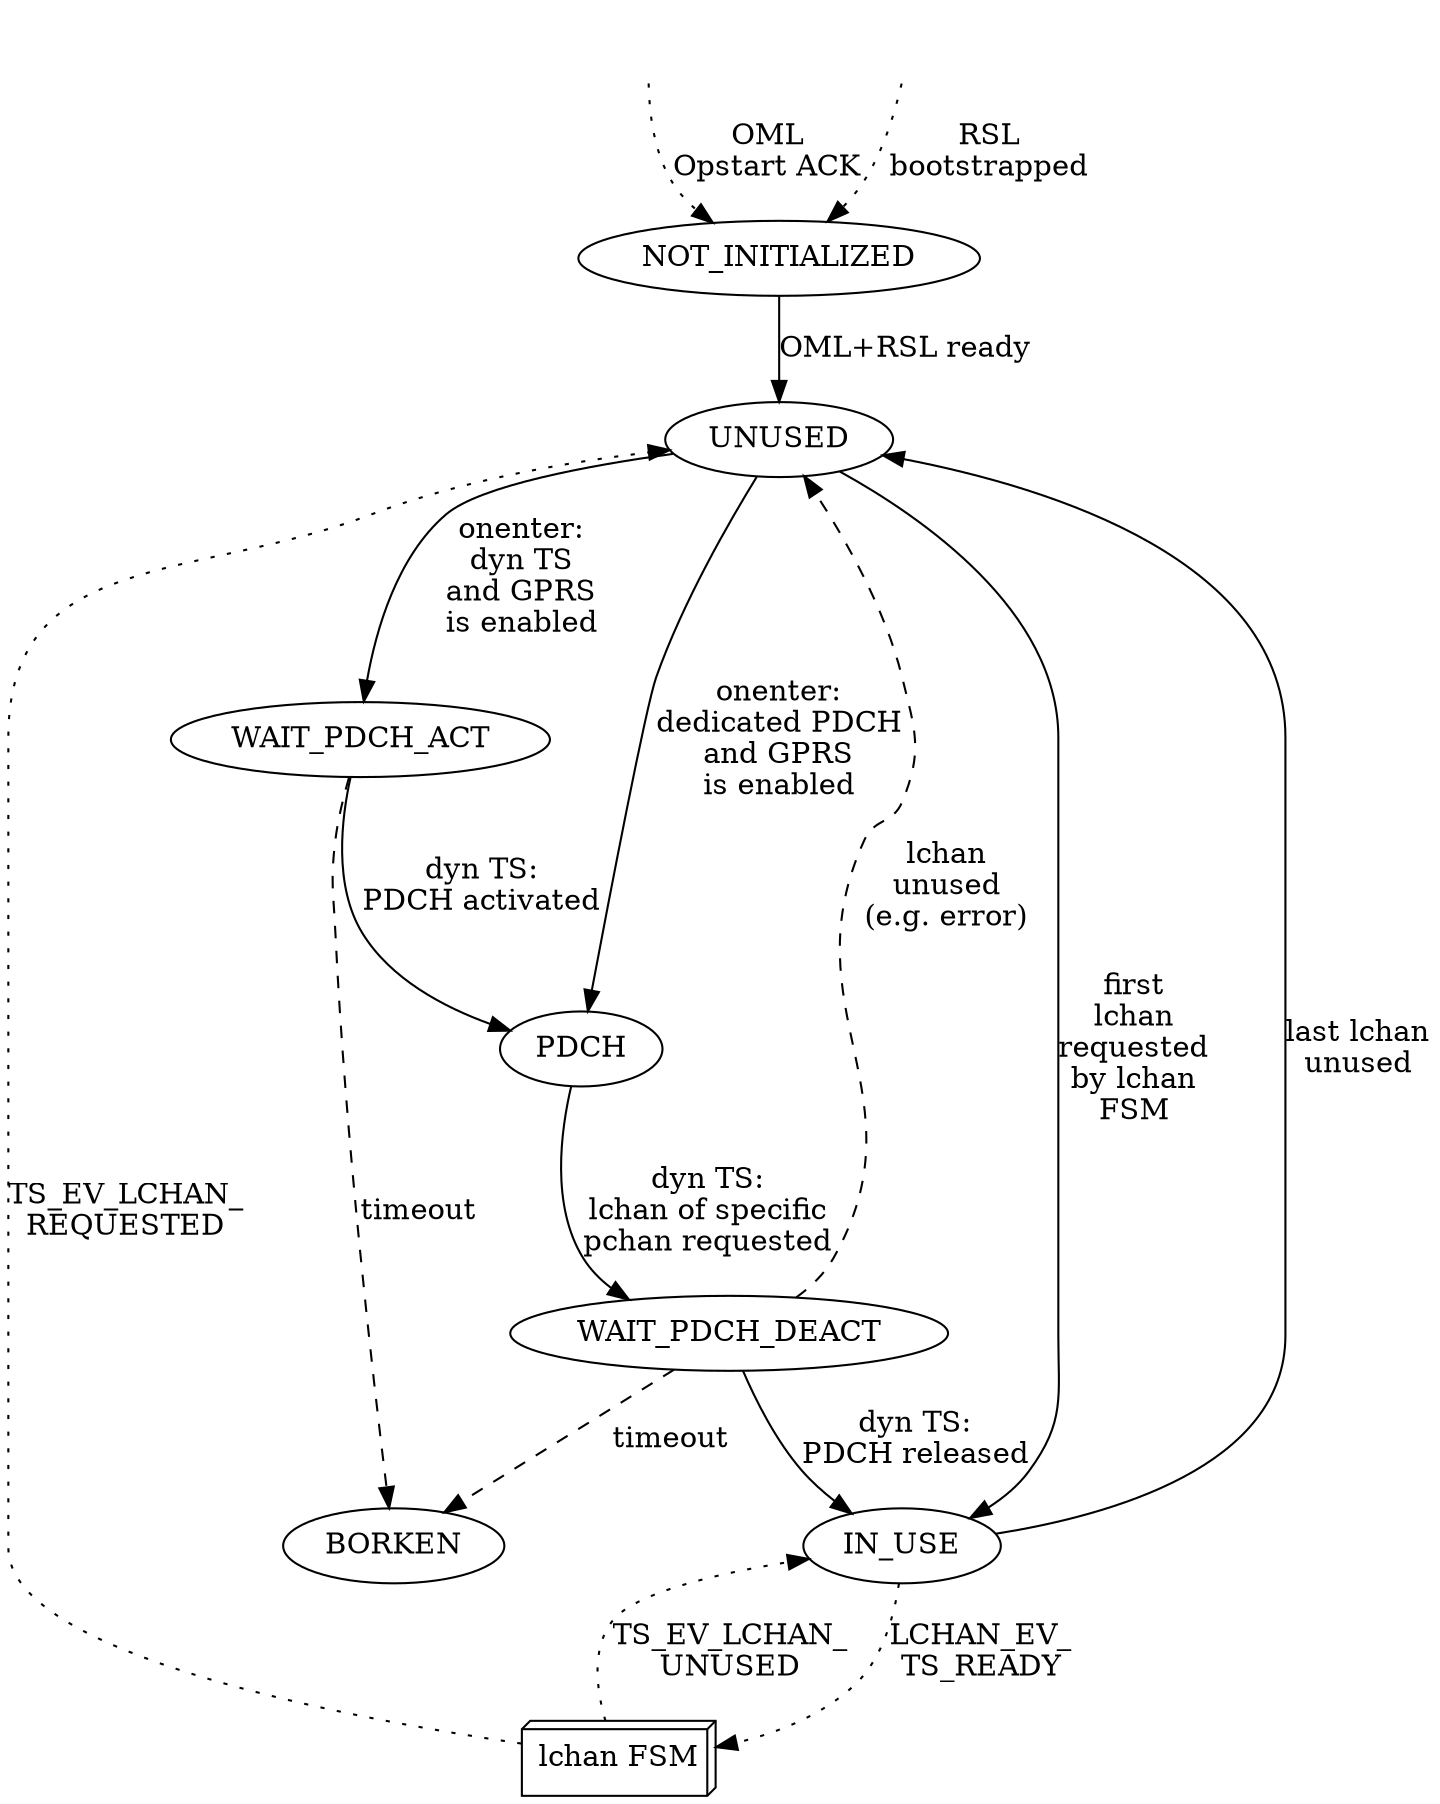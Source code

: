 digraph G {
rankdir=TB;
	
	invisible [style="invisible"]
	invisible2 [style="invisible"]
	NOT_INITIALIZED
	lchan [label="lchan FSM",shape=box3d];
	UNUSED
	IN_USE
	BORKEN
	PDCH
	WAIT_PDCH_ACT
	WAIT_PDCH_DEACT

	invisible -> NOT_INITIALIZED [label="OML\nOpstart ACK",style=dotted]
	invisible2 -> NOT_INITIALIZED [label="RSL\nbootstrapped",style=dotted]
	
	NOT_INITIALIZED -> UNUSED [label="OML+RSL ready"]

	UNUSED -> IN_USE [label="first\nlchan\nrequested\nby lchan\nFSM"]
	IN_USE -> UNUSED [label="last lchan\nunused"]

	UNUSED -> PDCH [label="onenter:\ndedicated PDCH\nand GPRS\nis enabled"]
	UNUSED -> WAIT_PDCH_ACT [label="onenter:\ndyn TS\nand GPRS\nis enabled"]
	WAIT_PDCH_ACT -> PDCH [label="dyn TS:\nPDCH activated"]

	PDCH -> WAIT_PDCH_DEACT [label="dyn TS:\nlchan of specific\npchan requested"]
	WAIT_PDCH_DEACT -> UNUSED [label="lchan\nunused\n(e.g. error)",style=dashed]
	WAIT_PDCH_DEACT -> IN_USE [label="dyn TS:\nPDCH released"]

	lchan -> {UNUSED} [label="TS_EV_LCHAN_\nREQUESTED",style=dotted]
	{IN_USE} -> lchan [label="LCHAN_EV_\nTS_READY",style=dotted]
	lchan -> IN_USE [label="TS_EV_LCHAN_\nUNUSED",style=dotted]

	{WAIT_PDCH_ACT,WAIT_PDCH_DEACT} -> BORKEN [label=timeout,style=dashed]
}
